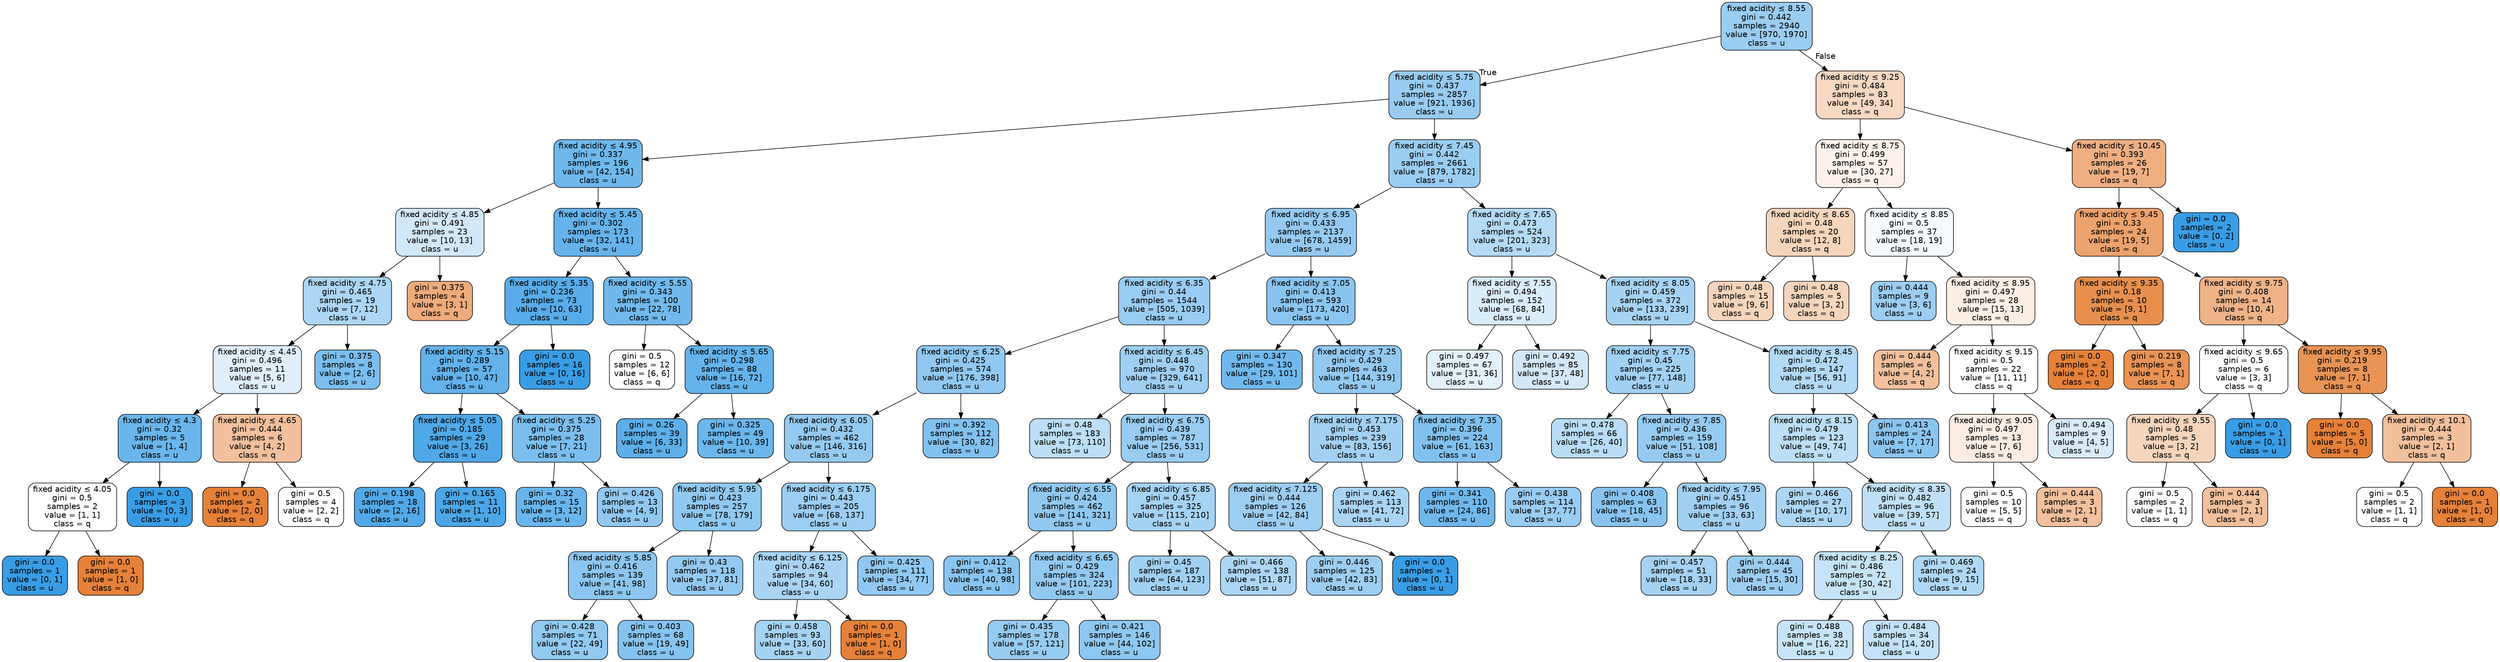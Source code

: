 digraph Tree {
node [shape=box, style="filled, rounded", color="black", fontname=helvetica] ;
edge [fontname=helvetica] ;
0 [label=<fixed acidity &le; 8.55<br/>gini = 0.442<br/>samples = 2940<br/>value = [970, 1970]<br/>class = u>, fillcolor="#399de581"] ;
1 [label=<fixed acidity &le; 5.75<br/>gini = 0.437<br/>samples = 2857<br/>value = [921, 1936]<br/>class = u>, fillcolor="#399de586"] ;
0 -> 1 [labeldistance=2.5, labelangle=45, headlabel="True"] ;
2 [label=<fixed acidity &le; 4.95<br/>gini = 0.337<br/>samples = 196<br/>value = [42, 154]<br/>class = u>, fillcolor="#399de5b9"] ;
1 -> 2 ;
3 [label=<fixed acidity &le; 4.85<br/>gini = 0.491<br/>samples = 23<br/>value = [10, 13]<br/>class = u>, fillcolor="#399de53b"] ;
2 -> 3 ;
4 [label=<fixed acidity &le; 4.75<br/>gini = 0.465<br/>samples = 19<br/>value = [7, 12]<br/>class = u>, fillcolor="#399de56a"] ;
3 -> 4 ;
5 [label=<fixed acidity &le; 4.45<br/>gini = 0.496<br/>samples = 11<br/>value = [5, 6]<br/>class = u>, fillcolor="#399de52a"] ;
4 -> 5 ;
6 [label=<fixed acidity &le; 4.3<br/>gini = 0.32<br/>samples = 5<br/>value = [1, 4]<br/>class = u>, fillcolor="#399de5bf"] ;
5 -> 6 ;
7 [label=<fixed acidity &le; 4.05<br/>gini = 0.5<br/>samples = 2<br/>value = [1, 1]<br/>class = q>, fillcolor="#e5813900"] ;
6 -> 7 ;
8 [label=<gini = 0.0<br/>samples = 1<br/>value = [0, 1]<br/>class = u>, fillcolor="#399de5ff"] ;
7 -> 8 ;
9 [label=<gini = 0.0<br/>samples = 1<br/>value = [1, 0]<br/>class = q>, fillcolor="#e58139ff"] ;
7 -> 9 ;
10 [label=<gini = 0.0<br/>samples = 3<br/>value = [0, 3]<br/>class = u>, fillcolor="#399de5ff"] ;
6 -> 10 ;
11 [label=<fixed acidity &le; 4.65<br/>gini = 0.444<br/>samples = 6<br/>value = [4, 2]<br/>class = q>, fillcolor="#e581397f"] ;
5 -> 11 ;
12 [label=<gini = 0.0<br/>samples = 2<br/>value = [2, 0]<br/>class = q>, fillcolor="#e58139ff"] ;
11 -> 12 ;
13 [label=<gini = 0.5<br/>samples = 4<br/>value = [2, 2]<br/>class = q>, fillcolor="#e5813900"] ;
11 -> 13 ;
14 [label=<gini = 0.375<br/>samples = 8<br/>value = [2, 6]<br/>class = u>, fillcolor="#399de5aa"] ;
4 -> 14 ;
15 [label=<gini = 0.375<br/>samples = 4<br/>value = [3, 1]<br/>class = q>, fillcolor="#e58139aa"] ;
3 -> 15 ;
16 [label=<fixed acidity &le; 5.45<br/>gini = 0.302<br/>samples = 173<br/>value = [32, 141]<br/>class = u>, fillcolor="#399de5c5"] ;
2 -> 16 ;
17 [label=<fixed acidity &le; 5.35<br/>gini = 0.236<br/>samples = 73<br/>value = [10, 63]<br/>class = u>, fillcolor="#399de5d7"] ;
16 -> 17 ;
18 [label=<fixed acidity &le; 5.15<br/>gini = 0.289<br/>samples = 57<br/>value = [10, 47]<br/>class = u>, fillcolor="#399de5c9"] ;
17 -> 18 ;
19 [label=<fixed acidity &le; 5.05<br/>gini = 0.185<br/>samples = 29<br/>value = [3, 26]<br/>class = u>, fillcolor="#399de5e2"] ;
18 -> 19 ;
20 [label=<gini = 0.198<br/>samples = 18<br/>value = [2, 16]<br/>class = u>, fillcolor="#399de5df"] ;
19 -> 20 ;
21 [label=<gini = 0.165<br/>samples = 11<br/>value = [1, 10]<br/>class = u>, fillcolor="#399de5e6"] ;
19 -> 21 ;
22 [label=<fixed acidity &le; 5.25<br/>gini = 0.375<br/>samples = 28<br/>value = [7, 21]<br/>class = u>, fillcolor="#399de5aa"] ;
18 -> 22 ;
23 [label=<gini = 0.32<br/>samples = 15<br/>value = [3, 12]<br/>class = u>, fillcolor="#399de5bf"] ;
22 -> 23 ;
24 [label=<gini = 0.426<br/>samples = 13<br/>value = [4, 9]<br/>class = u>, fillcolor="#399de58e"] ;
22 -> 24 ;
25 [label=<gini = 0.0<br/>samples = 16<br/>value = [0, 16]<br/>class = u>, fillcolor="#399de5ff"] ;
17 -> 25 ;
26 [label=<fixed acidity &le; 5.55<br/>gini = 0.343<br/>samples = 100<br/>value = [22, 78]<br/>class = u>, fillcolor="#399de5b7"] ;
16 -> 26 ;
27 [label=<gini = 0.5<br/>samples = 12<br/>value = [6, 6]<br/>class = q>, fillcolor="#e5813900"] ;
26 -> 27 ;
28 [label=<fixed acidity &le; 5.65<br/>gini = 0.298<br/>samples = 88<br/>value = [16, 72]<br/>class = u>, fillcolor="#399de5c6"] ;
26 -> 28 ;
29 [label=<gini = 0.26<br/>samples = 39<br/>value = [6, 33]<br/>class = u>, fillcolor="#399de5d1"] ;
28 -> 29 ;
30 [label=<gini = 0.325<br/>samples = 49<br/>value = [10, 39]<br/>class = u>, fillcolor="#399de5be"] ;
28 -> 30 ;
31 [label=<fixed acidity &le; 7.45<br/>gini = 0.442<br/>samples = 2661<br/>value = [879, 1782]<br/>class = u>, fillcolor="#399de581"] ;
1 -> 31 ;
32 [label=<fixed acidity &le; 6.95<br/>gini = 0.433<br/>samples = 2137<br/>value = [678, 1459]<br/>class = u>, fillcolor="#399de589"] ;
31 -> 32 ;
33 [label=<fixed acidity &le; 6.35<br/>gini = 0.44<br/>samples = 1544<br/>value = [505, 1039]<br/>class = u>, fillcolor="#399de583"] ;
32 -> 33 ;
34 [label=<fixed acidity &le; 6.25<br/>gini = 0.425<br/>samples = 574<br/>value = [176, 398]<br/>class = u>, fillcolor="#399de58e"] ;
33 -> 34 ;
35 [label=<fixed acidity &le; 6.05<br/>gini = 0.432<br/>samples = 462<br/>value = [146, 316]<br/>class = u>, fillcolor="#399de589"] ;
34 -> 35 ;
36 [label=<fixed acidity &le; 5.95<br/>gini = 0.423<br/>samples = 257<br/>value = [78, 179]<br/>class = u>, fillcolor="#399de590"] ;
35 -> 36 ;
37 [label=<fixed acidity &le; 5.85<br/>gini = 0.416<br/>samples = 139<br/>value = [41, 98]<br/>class = u>, fillcolor="#399de594"] ;
36 -> 37 ;
38 [label=<gini = 0.428<br/>samples = 71<br/>value = [22, 49]<br/>class = u>, fillcolor="#399de58d"] ;
37 -> 38 ;
39 [label=<gini = 0.403<br/>samples = 68<br/>value = [19, 49]<br/>class = u>, fillcolor="#399de59c"] ;
37 -> 39 ;
40 [label=<gini = 0.43<br/>samples = 118<br/>value = [37, 81]<br/>class = u>, fillcolor="#399de58b"] ;
36 -> 40 ;
41 [label=<fixed acidity &le; 6.175<br/>gini = 0.443<br/>samples = 205<br/>value = [68, 137]<br/>class = u>, fillcolor="#399de580"] ;
35 -> 41 ;
42 [label=<fixed acidity &le; 6.125<br/>gini = 0.462<br/>samples = 94<br/>value = [34, 60]<br/>class = u>, fillcolor="#399de56e"] ;
41 -> 42 ;
43 [label=<gini = 0.458<br/>samples = 93<br/>value = [33, 60]<br/>class = u>, fillcolor="#399de573"] ;
42 -> 43 ;
44 [label=<gini = 0.0<br/>samples = 1<br/>value = [1, 0]<br/>class = q>, fillcolor="#e58139ff"] ;
42 -> 44 ;
45 [label=<gini = 0.425<br/>samples = 111<br/>value = [34, 77]<br/>class = u>, fillcolor="#399de58e"] ;
41 -> 45 ;
46 [label=<gini = 0.392<br/>samples = 112<br/>value = [30, 82]<br/>class = u>, fillcolor="#399de5a2"] ;
34 -> 46 ;
47 [label=<fixed acidity &le; 6.45<br/>gini = 0.448<br/>samples = 970<br/>value = [329, 641]<br/>class = u>, fillcolor="#399de57c"] ;
33 -> 47 ;
48 [label=<gini = 0.48<br/>samples = 183<br/>value = [73, 110]<br/>class = u>, fillcolor="#399de556"] ;
47 -> 48 ;
49 [label=<fixed acidity &le; 6.75<br/>gini = 0.439<br/>samples = 787<br/>value = [256, 531]<br/>class = u>, fillcolor="#399de584"] ;
47 -> 49 ;
50 [label=<fixed acidity &le; 6.55<br/>gini = 0.424<br/>samples = 462<br/>value = [141, 321]<br/>class = u>, fillcolor="#399de58f"] ;
49 -> 50 ;
51 [label=<gini = 0.412<br/>samples = 138<br/>value = [40, 98]<br/>class = u>, fillcolor="#399de597"] ;
50 -> 51 ;
52 [label=<fixed acidity &le; 6.65<br/>gini = 0.429<br/>samples = 324<br/>value = [101, 223]<br/>class = u>, fillcolor="#399de58c"] ;
50 -> 52 ;
53 [label=<gini = 0.435<br/>samples = 178<br/>value = [57, 121]<br/>class = u>, fillcolor="#399de587"] ;
52 -> 53 ;
54 [label=<gini = 0.421<br/>samples = 146<br/>value = [44, 102]<br/>class = u>, fillcolor="#399de591"] ;
52 -> 54 ;
55 [label=<fixed acidity &le; 6.85<br/>gini = 0.457<br/>samples = 325<br/>value = [115, 210]<br/>class = u>, fillcolor="#399de573"] ;
49 -> 55 ;
56 [label=<gini = 0.45<br/>samples = 187<br/>value = [64, 123]<br/>class = u>, fillcolor="#399de57a"] ;
55 -> 56 ;
57 [label=<gini = 0.466<br/>samples = 138<br/>value = [51, 87]<br/>class = u>, fillcolor="#399de56a"] ;
55 -> 57 ;
58 [label=<fixed acidity &le; 7.05<br/>gini = 0.413<br/>samples = 593<br/>value = [173, 420]<br/>class = u>, fillcolor="#399de596"] ;
32 -> 58 ;
59 [label=<gini = 0.347<br/>samples = 130<br/>value = [29, 101]<br/>class = u>, fillcolor="#399de5b6"] ;
58 -> 59 ;
60 [label=<fixed acidity &le; 7.25<br/>gini = 0.429<br/>samples = 463<br/>value = [144, 319]<br/>class = u>, fillcolor="#399de58c"] ;
58 -> 60 ;
61 [label=<fixed acidity &le; 7.175<br/>gini = 0.453<br/>samples = 239<br/>value = [83, 156]<br/>class = u>, fillcolor="#399de577"] ;
60 -> 61 ;
62 [label=<fixed acidity &le; 7.125<br/>gini = 0.444<br/>samples = 126<br/>value = [42, 84]<br/>class = u>, fillcolor="#399de57f"] ;
61 -> 62 ;
63 [label=<gini = 0.446<br/>samples = 125<br/>value = [42, 83]<br/>class = u>, fillcolor="#399de57e"] ;
62 -> 63 ;
64 [label=<gini = 0.0<br/>samples = 1<br/>value = [0, 1]<br/>class = u>, fillcolor="#399de5ff"] ;
62 -> 64 ;
65 [label=<gini = 0.462<br/>samples = 113<br/>value = [41, 72]<br/>class = u>, fillcolor="#399de56e"] ;
61 -> 65 ;
66 [label=<fixed acidity &le; 7.35<br/>gini = 0.396<br/>samples = 224<br/>value = [61, 163]<br/>class = u>, fillcolor="#399de5a0"] ;
60 -> 66 ;
67 [label=<gini = 0.341<br/>samples = 110<br/>value = [24, 86]<br/>class = u>, fillcolor="#399de5b8"] ;
66 -> 67 ;
68 [label=<gini = 0.438<br/>samples = 114<br/>value = [37, 77]<br/>class = u>, fillcolor="#399de584"] ;
66 -> 68 ;
69 [label=<fixed acidity &le; 7.65<br/>gini = 0.473<br/>samples = 524<br/>value = [201, 323]<br/>class = u>, fillcolor="#399de560"] ;
31 -> 69 ;
70 [label=<fixed acidity &le; 7.55<br/>gini = 0.494<br/>samples = 152<br/>value = [68, 84]<br/>class = u>, fillcolor="#399de531"] ;
69 -> 70 ;
71 [label=<gini = 0.497<br/>samples = 67<br/>value = [31, 36]<br/>class = u>, fillcolor="#399de523"] ;
70 -> 71 ;
72 [label=<gini = 0.492<br/>samples = 85<br/>value = [37, 48]<br/>class = u>, fillcolor="#399de53a"] ;
70 -> 72 ;
73 [label=<fixed acidity &le; 8.05<br/>gini = 0.459<br/>samples = 372<br/>value = [133, 239]<br/>class = u>, fillcolor="#399de571"] ;
69 -> 73 ;
74 [label=<fixed acidity &le; 7.75<br/>gini = 0.45<br/>samples = 225<br/>value = [77, 148]<br/>class = u>, fillcolor="#399de57a"] ;
73 -> 74 ;
75 [label=<gini = 0.478<br/>samples = 66<br/>value = [26, 40]<br/>class = u>, fillcolor="#399de559"] ;
74 -> 75 ;
76 [label=<fixed acidity &le; 7.85<br/>gini = 0.436<br/>samples = 159<br/>value = [51, 108]<br/>class = u>, fillcolor="#399de587"] ;
74 -> 76 ;
77 [label=<gini = 0.408<br/>samples = 63<br/>value = [18, 45]<br/>class = u>, fillcolor="#399de599"] ;
76 -> 77 ;
78 [label=<fixed acidity &le; 7.95<br/>gini = 0.451<br/>samples = 96<br/>value = [33, 63]<br/>class = u>, fillcolor="#399de579"] ;
76 -> 78 ;
79 [label=<gini = 0.457<br/>samples = 51<br/>value = [18, 33]<br/>class = u>, fillcolor="#399de574"] ;
78 -> 79 ;
80 [label=<gini = 0.444<br/>samples = 45<br/>value = [15, 30]<br/>class = u>, fillcolor="#399de57f"] ;
78 -> 80 ;
81 [label=<fixed acidity &le; 8.45<br/>gini = 0.472<br/>samples = 147<br/>value = [56, 91]<br/>class = u>, fillcolor="#399de562"] ;
73 -> 81 ;
82 [label=<fixed acidity &le; 8.15<br/>gini = 0.479<br/>samples = 123<br/>value = [49, 74]<br/>class = u>, fillcolor="#399de556"] ;
81 -> 82 ;
83 [label=<gini = 0.466<br/>samples = 27<br/>value = [10, 17]<br/>class = u>, fillcolor="#399de569"] ;
82 -> 83 ;
84 [label=<fixed acidity &le; 8.35<br/>gini = 0.482<br/>samples = 96<br/>value = [39, 57]<br/>class = u>, fillcolor="#399de551"] ;
82 -> 84 ;
85 [label=<fixed acidity &le; 8.25<br/>gini = 0.486<br/>samples = 72<br/>value = [30, 42]<br/>class = u>, fillcolor="#399de549"] ;
84 -> 85 ;
86 [label=<gini = 0.488<br/>samples = 38<br/>value = [16, 22]<br/>class = u>, fillcolor="#399de546"] ;
85 -> 86 ;
87 [label=<gini = 0.484<br/>samples = 34<br/>value = [14, 20]<br/>class = u>, fillcolor="#399de54d"] ;
85 -> 87 ;
88 [label=<gini = 0.469<br/>samples = 24<br/>value = [9, 15]<br/>class = u>, fillcolor="#399de566"] ;
84 -> 88 ;
89 [label=<gini = 0.413<br/>samples = 24<br/>value = [7, 17]<br/>class = u>, fillcolor="#399de596"] ;
81 -> 89 ;
90 [label=<fixed acidity &le; 9.25<br/>gini = 0.484<br/>samples = 83<br/>value = [49, 34]<br/>class = q>, fillcolor="#e581394e"] ;
0 -> 90 [labeldistance=2.5, labelangle=-45, headlabel="False"] ;
91 [label=<fixed acidity &le; 8.75<br/>gini = 0.499<br/>samples = 57<br/>value = [30, 27]<br/>class = q>, fillcolor="#e5813919"] ;
90 -> 91 ;
92 [label=<fixed acidity &le; 8.65<br/>gini = 0.48<br/>samples = 20<br/>value = [12, 8]<br/>class = q>, fillcolor="#e5813955"] ;
91 -> 92 ;
93 [label=<gini = 0.48<br/>samples = 15<br/>value = [9, 6]<br/>class = q>, fillcolor="#e5813955"] ;
92 -> 93 ;
94 [label=<gini = 0.48<br/>samples = 5<br/>value = [3, 2]<br/>class = q>, fillcolor="#e5813955"] ;
92 -> 94 ;
95 [label=<fixed acidity &le; 8.85<br/>gini = 0.5<br/>samples = 37<br/>value = [18, 19]<br/>class = u>, fillcolor="#399de50d"] ;
91 -> 95 ;
96 [label=<gini = 0.444<br/>samples = 9<br/>value = [3, 6]<br/>class = u>, fillcolor="#399de57f"] ;
95 -> 96 ;
97 [label=<fixed acidity &le; 8.95<br/>gini = 0.497<br/>samples = 28<br/>value = [15, 13]<br/>class = q>, fillcolor="#e5813922"] ;
95 -> 97 ;
98 [label=<gini = 0.444<br/>samples = 6<br/>value = [4, 2]<br/>class = q>, fillcolor="#e581397f"] ;
97 -> 98 ;
99 [label=<fixed acidity &le; 9.15<br/>gini = 0.5<br/>samples = 22<br/>value = [11, 11]<br/>class = q>, fillcolor="#e5813900"] ;
97 -> 99 ;
100 [label=<fixed acidity &le; 9.05<br/>gini = 0.497<br/>samples = 13<br/>value = [7, 6]<br/>class = q>, fillcolor="#e5813924"] ;
99 -> 100 ;
101 [label=<gini = 0.5<br/>samples = 10<br/>value = [5, 5]<br/>class = q>, fillcolor="#e5813900"] ;
100 -> 101 ;
102 [label=<gini = 0.444<br/>samples = 3<br/>value = [2, 1]<br/>class = q>, fillcolor="#e581397f"] ;
100 -> 102 ;
103 [label=<gini = 0.494<br/>samples = 9<br/>value = [4, 5]<br/>class = u>, fillcolor="#399de533"] ;
99 -> 103 ;
104 [label=<fixed acidity &le; 10.45<br/>gini = 0.393<br/>samples = 26<br/>value = [19, 7]<br/>class = q>, fillcolor="#e58139a1"] ;
90 -> 104 ;
105 [label=<fixed acidity &le; 9.45<br/>gini = 0.33<br/>samples = 24<br/>value = [19, 5]<br/>class = q>, fillcolor="#e58139bc"] ;
104 -> 105 ;
106 [label=<fixed acidity &le; 9.35<br/>gini = 0.18<br/>samples = 10<br/>value = [9, 1]<br/>class = q>, fillcolor="#e58139e3"] ;
105 -> 106 ;
107 [label=<gini = 0.0<br/>samples = 2<br/>value = [2, 0]<br/>class = q>, fillcolor="#e58139ff"] ;
106 -> 107 ;
108 [label=<gini = 0.219<br/>samples = 8<br/>value = [7, 1]<br/>class = q>, fillcolor="#e58139db"] ;
106 -> 108 ;
109 [label=<fixed acidity &le; 9.75<br/>gini = 0.408<br/>samples = 14<br/>value = [10, 4]<br/>class = q>, fillcolor="#e5813999"] ;
105 -> 109 ;
110 [label=<fixed acidity &le; 9.65<br/>gini = 0.5<br/>samples = 6<br/>value = [3, 3]<br/>class = q>, fillcolor="#e5813900"] ;
109 -> 110 ;
111 [label=<fixed acidity &le; 9.55<br/>gini = 0.48<br/>samples = 5<br/>value = [3, 2]<br/>class = q>, fillcolor="#e5813955"] ;
110 -> 111 ;
112 [label=<gini = 0.5<br/>samples = 2<br/>value = [1, 1]<br/>class = q>, fillcolor="#e5813900"] ;
111 -> 112 ;
113 [label=<gini = 0.444<br/>samples = 3<br/>value = [2, 1]<br/>class = q>, fillcolor="#e581397f"] ;
111 -> 113 ;
114 [label=<gini = 0.0<br/>samples = 1<br/>value = [0, 1]<br/>class = u>, fillcolor="#399de5ff"] ;
110 -> 114 ;
115 [label=<fixed acidity &le; 9.95<br/>gini = 0.219<br/>samples = 8<br/>value = [7, 1]<br/>class = q>, fillcolor="#e58139db"] ;
109 -> 115 ;
116 [label=<gini = 0.0<br/>samples = 5<br/>value = [5, 0]<br/>class = q>, fillcolor="#e58139ff"] ;
115 -> 116 ;
117 [label=<fixed acidity &le; 10.1<br/>gini = 0.444<br/>samples = 3<br/>value = [2, 1]<br/>class = q>, fillcolor="#e581397f"] ;
115 -> 117 ;
118 [label=<gini = 0.5<br/>samples = 2<br/>value = [1, 1]<br/>class = q>, fillcolor="#e5813900"] ;
117 -> 118 ;
119 [label=<gini = 0.0<br/>samples = 1<br/>value = [1, 0]<br/>class = q>, fillcolor="#e58139ff"] ;
117 -> 119 ;
120 [label=<gini = 0.0<br/>samples = 2<br/>value = [0, 2]<br/>class = u>, fillcolor="#399de5ff"] ;
104 -> 120 ;
}